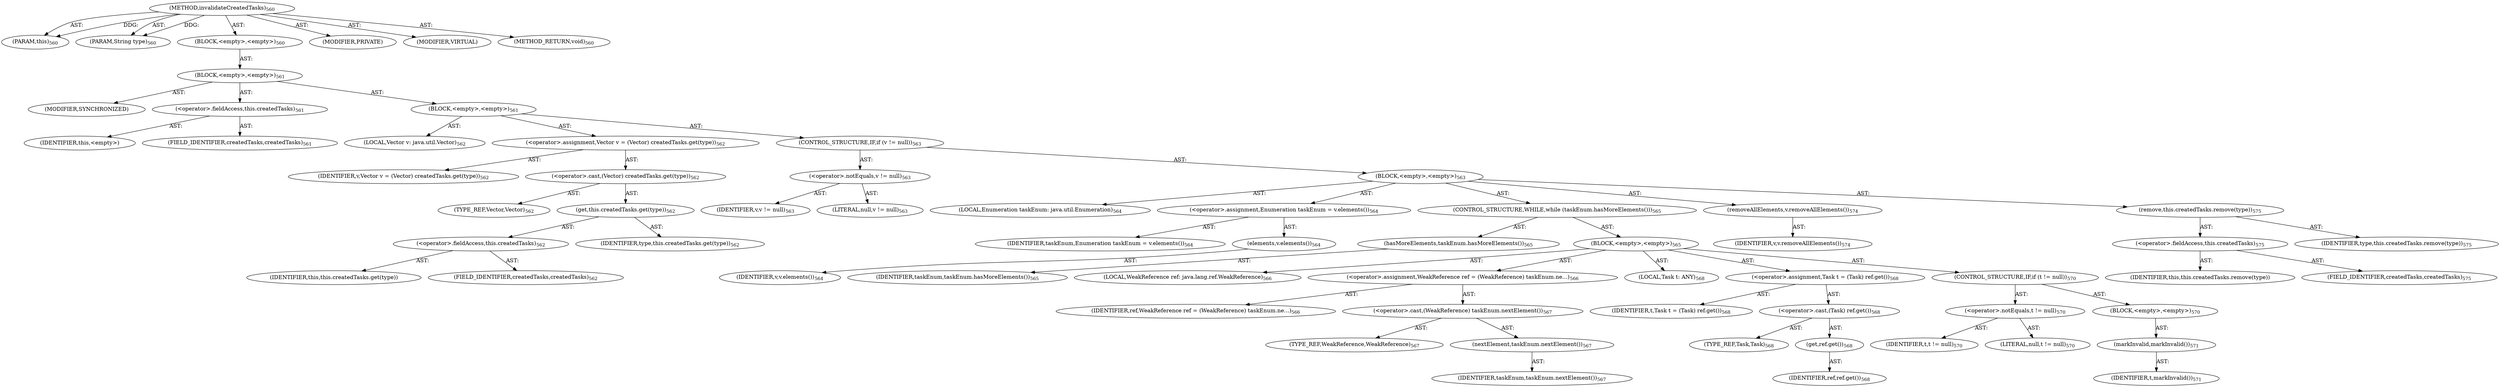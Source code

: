 digraph "invalidateCreatedTasks" {  
"111669149717" [label = <(METHOD,invalidateCreatedTasks)<SUB>560</SUB>> ]
"115964117044" [label = <(PARAM,this)<SUB>560</SUB>> ]
"115964117045" [label = <(PARAM,String type)<SUB>560</SUB>> ]
"25769803836" [label = <(BLOCK,&lt;empty&gt;,&lt;empty&gt;)<SUB>560</SUB>> ]
"25769803837" [label = <(BLOCK,&lt;empty&gt;,&lt;empty&gt;)<SUB>561</SUB>> ]
"133143986234" [label = <(MODIFIER,SYNCHRONIZED)> ]
"30064771337" [label = <(&lt;operator&gt;.fieldAccess,this.createdTasks)<SUB>561</SUB>> ]
"68719477001" [label = <(IDENTIFIER,this,&lt;empty&gt;)> ]
"55834574915" [label = <(FIELD_IDENTIFIER,createdTasks,createdTasks)<SUB>561</SUB>> ]
"25769803838" [label = <(BLOCK,&lt;empty&gt;,&lt;empty&gt;)<SUB>561</SUB>> ]
"94489280542" [label = <(LOCAL,Vector v: java.util.Vector)<SUB>562</SUB>> ]
"30064771338" [label = <(&lt;operator&gt;.assignment,Vector v = (Vector) createdTasks.get(type))<SUB>562</SUB>> ]
"68719477002" [label = <(IDENTIFIER,v,Vector v = (Vector) createdTasks.get(type))<SUB>562</SUB>> ]
"30064771339" [label = <(&lt;operator&gt;.cast,(Vector) createdTasks.get(type))<SUB>562</SUB>> ]
"180388626442" [label = <(TYPE_REF,Vector,Vector)<SUB>562</SUB>> ]
"30064771340" [label = <(get,this.createdTasks.get(type))<SUB>562</SUB>> ]
"30064771341" [label = <(&lt;operator&gt;.fieldAccess,this.createdTasks)<SUB>562</SUB>> ]
"68719477003" [label = <(IDENTIFIER,this,this.createdTasks.get(type))> ]
"55834574916" [label = <(FIELD_IDENTIFIER,createdTasks,createdTasks)<SUB>562</SUB>> ]
"68719477004" [label = <(IDENTIFIER,type,this.createdTasks.get(type))<SUB>562</SUB>> ]
"47244640283" [label = <(CONTROL_STRUCTURE,IF,if (v != null))<SUB>563</SUB>> ]
"30064771342" [label = <(&lt;operator&gt;.notEquals,v != null)<SUB>563</SUB>> ]
"68719477005" [label = <(IDENTIFIER,v,v != null)<SUB>563</SUB>> ]
"90194313250" [label = <(LITERAL,null,v != null)<SUB>563</SUB>> ]
"25769803839" [label = <(BLOCK,&lt;empty&gt;,&lt;empty&gt;)<SUB>563</SUB>> ]
"94489280543" [label = <(LOCAL,Enumeration taskEnum: java.util.Enumeration)<SUB>564</SUB>> ]
"30064771343" [label = <(&lt;operator&gt;.assignment,Enumeration taskEnum = v.elements())<SUB>564</SUB>> ]
"68719477006" [label = <(IDENTIFIER,taskEnum,Enumeration taskEnum = v.elements())<SUB>564</SUB>> ]
"30064771344" [label = <(elements,v.elements())<SUB>564</SUB>> ]
"68719477007" [label = <(IDENTIFIER,v,v.elements())<SUB>564</SUB>> ]
"47244640284" [label = <(CONTROL_STRUCTURE,WHILE,while (taskEnum.hasMoreElements()))<SUB>565</SUB>> ]
"30064771345" [label = <(hasMoreElements,taskEnum.hasMoreElements())<SUB>565</SUB>> ]
"68719477008" [label = <(IDENTIFIER,taskEnum,taskEnum.hasMoreElements())<SUB>565</SUB>> ]
"25769803840" [label = <(BLOCK,&lt;empty&gt;,&lt;empty&gt;)<SUB>565</SUB>> ]
"94489280544" [label = <(LOCAL,WeakReference ref: java.lang.ref.WeakReference)<SUB>566</SUB>> ]
"30064771346" [label = <(&lt;operator&gt;.assignment,WeakReference ref = (WeakReference) taskEnum.ne...)<SUB>566</SUB>> ]
"68719477009" [label = <(IDENTIFIER,ref,WeakReference ref = (WeakReference) taskEnum.ne...)<SUB>566</SUB>> ]
"30064771347" [label = <(&lt;operator&gt;.cast,(WeakReference) taskEnum.nextElement())<SUB>567</SUB>> ]
"180388626443" [label = <(TYPE_REF,WeakReference,WeakReference)<SUB>567</SUB>> ]
"30064771348" [label = <(nextElement,taskEnum.nextElement())<SUB>567</SUB>> ]
"68719477010" [label = <(IDENTIFIER,taskEnum,taskEnum.nextElement())<SUB>567</SUB>> ]
"94489280545" [label = <(LOCAL,Task t: ANY)<SUB>568</SUB>> ]
"30064771349" [label = <(&lt;operator&gt;.assignment,Task t = (Task) ref.get())<SUB>568</SUB>> ]
"68719477011" [label = <(IDENTIFIER,t,Task t = (Task) ref.get())<SUB>568</SUB>> ]
"30064771350" [label = <(&lt;operator&gt;.cast,(Task) ref.get())<SUB>568</SUB>> ]
"180388626444" [label = <(TYPE_REF,Task,Task)<SUB>568</SUB>> ]
"30064771351" [label = <(get,ref.get())<SUB>568</SUB>> ]
"68719477012" [label = <(IDENTIFIER,ref,ref.get())<SUB>568</SUB>> ]
"47244640285" [label = <(CONTROL_STRUCTURE,IF,if (t != null))<SUB>570</SUB>> ]
"30064771352" [label = <(&lt;operator&gt;.notEquals,t != null)<SUB>570</SUB>> ]
"68719477013" [label = <(IDENTIFIER,t,t != null)<SUB>570</SUB>> ]
"90194313251" [label = <(LITERAL,null,t != null)<SUB>570</SUB>> ]
"25769803841" [label = <(BLOCK,&lt;empty&gt;,&lt;empty&gt;)<SUB>570</SUB>> ]
"30064771353" [label = <(markInvalid,markInvalid())<SUB>571</SUB>> ]
"68719477014" [label = <(IDENTIFIER,t,markInvalid())<SUB>571</SUB>> ]
"30064771354" [label = <(removeAllElements,v.removeAllElements())<SUB>574</SUB>> ]
"68719477015" [label = <(IDENTIFIER,v,v.removeAllElements())<SUB>574</SUB>> ]
"30064771355" [label = <(remove,this.createdTasks.remove(type))<SUB>575</SUB>> ]
"30064771356" [label = <(&lt;operator&gt;.fieldAccess,this.createdTasks)<SUB>575</SUB>> ]
"68719477016" [label = <(IDENTIFIER,this,this.createdTasks.remove(type))> ]
"55834574917" [label = <(FIELD_IDENTIFIER,createdTasks,createdTasks)<SUB>575</SUB>> ]
"68719477017" [label = <(IDENTIFIER,type,this.createdTasks.remove(type))<SUB>575</SUB>> ]
"133143986235" [label = <(MODIFIER,PRIVATE)> ]
"133143986236" [label = <(MODIFIER,VIRTUAL)> ]
"128849018901" [label = <(METHOD_RETURN,void)<SUB>560</SUB>> ]
  "111669149717" -> "115964117044"  [ label = "AST: "] 
  "111669149717" -> "115964117045"  [ label = "AST: "] 
  "111669149717" -> "25769803836"  [ label = "AST: "] 
  "111669149717" -> "133143986235"  [ label = "AST: "] 
  "111669149717" -> "133143986236"  [ label = "AST: "] 
  "111669149717" -> "128849018901"  [ label = "AST: "] 
  "25769803836" -> "25769803837"  [ label = "AST: "] 
  "25769803837" -> "133143986234"  [ label = "AST: "] 
  "25769803837" -> "30064771337"  [ label = "AST: "] 
  "25769803837" -> "25769803838"  [ label = "AST: "] 
  "30064771337" -> "68719477001"  [ label = "AST: "] 
  "30064771337" -> "55834574915"  [ label = "AST: "] 
  "25769803838" -> "94489280542"  [ label = "AST: "] 
  "25769803838" -> "30064771338"  [ label = "AST: "] 
  "25769803838" -> "47244640283"  [ label = "AST: "] 
  "30064771338" -> "68719477002"  [ label = "AST: "] 
  "30064771338" -> "30064771339"  [ label = "AST: "] 
  "30064771339" -> "180388626442"  [ label = "AST: "] 
  "30064771339" -> "30064771340"  [ label = "AST: "] 
  "30064771340" -> "30064771341"  [ label = "AST: "] 
  "30064771340" -> "68719477004"  [ label = "AST: "] 
  "30064771341" -> "68719477003"  [ label = "AST: "] 
  "30064771341" -> "55834574916"  [ label = "AST: "] 
  "47244640283" -> "30064771342"  [ label = "AST: "] 
  "47244640283" -> "25769803839"  [ label = "AST: "] 
  "30064771342" -> "68719477005"  [ label = "AST: "] 
  "30064771342" -> "90194313250"  [ label = "AST: "] 
  "25769803839" -> "94489280543"  [ label = "AST: "] 
  "25769803839" -> "30064771343"  [ label = "AST: "] 
  "25769803839" -> "47244640284"  [ label = "AST: "] 
  "25769803839" -> "30064771354"  [ label = "AST: "] 
  "25769803839" -> "30064771355"  [ label = "AST: "] 
  "30064771343" -> "68719477006"  [ label = "AST: "] 
  "30064771343" -> "30064771344"  [ label = "AST: "] 
  "30064771344" -> "68719477007"  [ label = "AST: "] 
  "47244640284" -> "30064771345"  [ label = "AST: "] 
  "47244640284" -> "25769803840"  [ label = "AST: "] 
  "30064771345" -> "68719477008"  [ label = "AST: "] 
  "25769803840" -> "94489280544"  [ label = "AST: "] 
  "25769803840" -> "30064771346"  [ label = "AST: "] 
  "25769803840" -> "94489280545"  [ label = "AST: "] 
  "25769803840" -> "30064771349"  [ label = "AST: "] 
  "25769803840" -> "47244640285"  [ label = "AST: "] 
  "30064771346" -> "68719477009"  [ label = "AST: "] 
  "30064771346" -> "30064771347"  [ label = "AST: "] 
  "30064771347" -> "180388626443"  [ label = "AST: "] 
  "30064771347" -> "30064771348"  [ label = "AST: "] 
  "30064771348" -> "68719477010"  [ label = "AST: "] 
  "30064771349" -> "68719477011"  [ label = "AST: "] 
  "30064771349" -> "30064771350"  [ label = "AST: "] 
  "30064771350" -> "180388626444"  [ label = "AST: "] 
  "30064771350" -> "30064771351"  [ label = "AST: "] 
  "30064771351" -> "68719477012"  [ label = "AST: "] 
  "47244640285" -> "30064771352"  [ label = "AST: "] 
  "47244640285" -> "25769803841"  [ label = "AST: "] 
  "30064771352" -> "68719477013"  [ label = "AST: "] 
  "30064771352" -> "90194313251"  [ label = "AST: "] 
  "25769803841" -> "30064771353"  [ label = "AST: "] 
  "30064771353" -> "68719477014"  [ label = "AST: "] 
  "30064771354" -> "68719477015"  [ label = "AST: "] 
  "30064771355" -> "30064771356"  [ label = "AST: "] 
  "30064771355" -> "68719477017"  [ label = "AST: "] 
  "30064771356" -> "68719477016"  [ label = "AST: "] 
  "30064771356" -> "55834574917"  [ label = "AST: "] 
  "111669149717" -> "115964117044"  [ label = "DDG: "] 
  "111669149717" -> "115964117045"  [ label = "DDG: "] 
}
